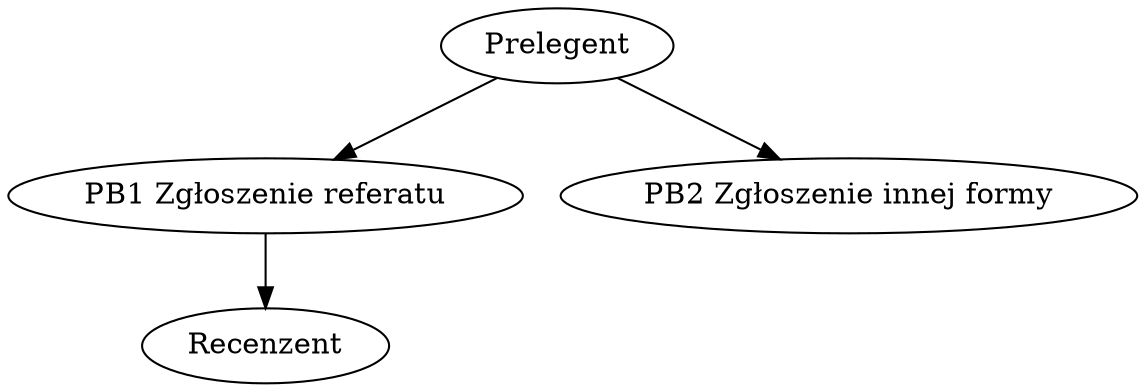 digraph {
	"Prelegent" -> "PB1 Zgłoszenie referatu";
	"Prelegent" -> "PB2 Zgłoszenie innej formy";

	"PB1 Zgłoszenie referatu" -> "Recenzent";
}
